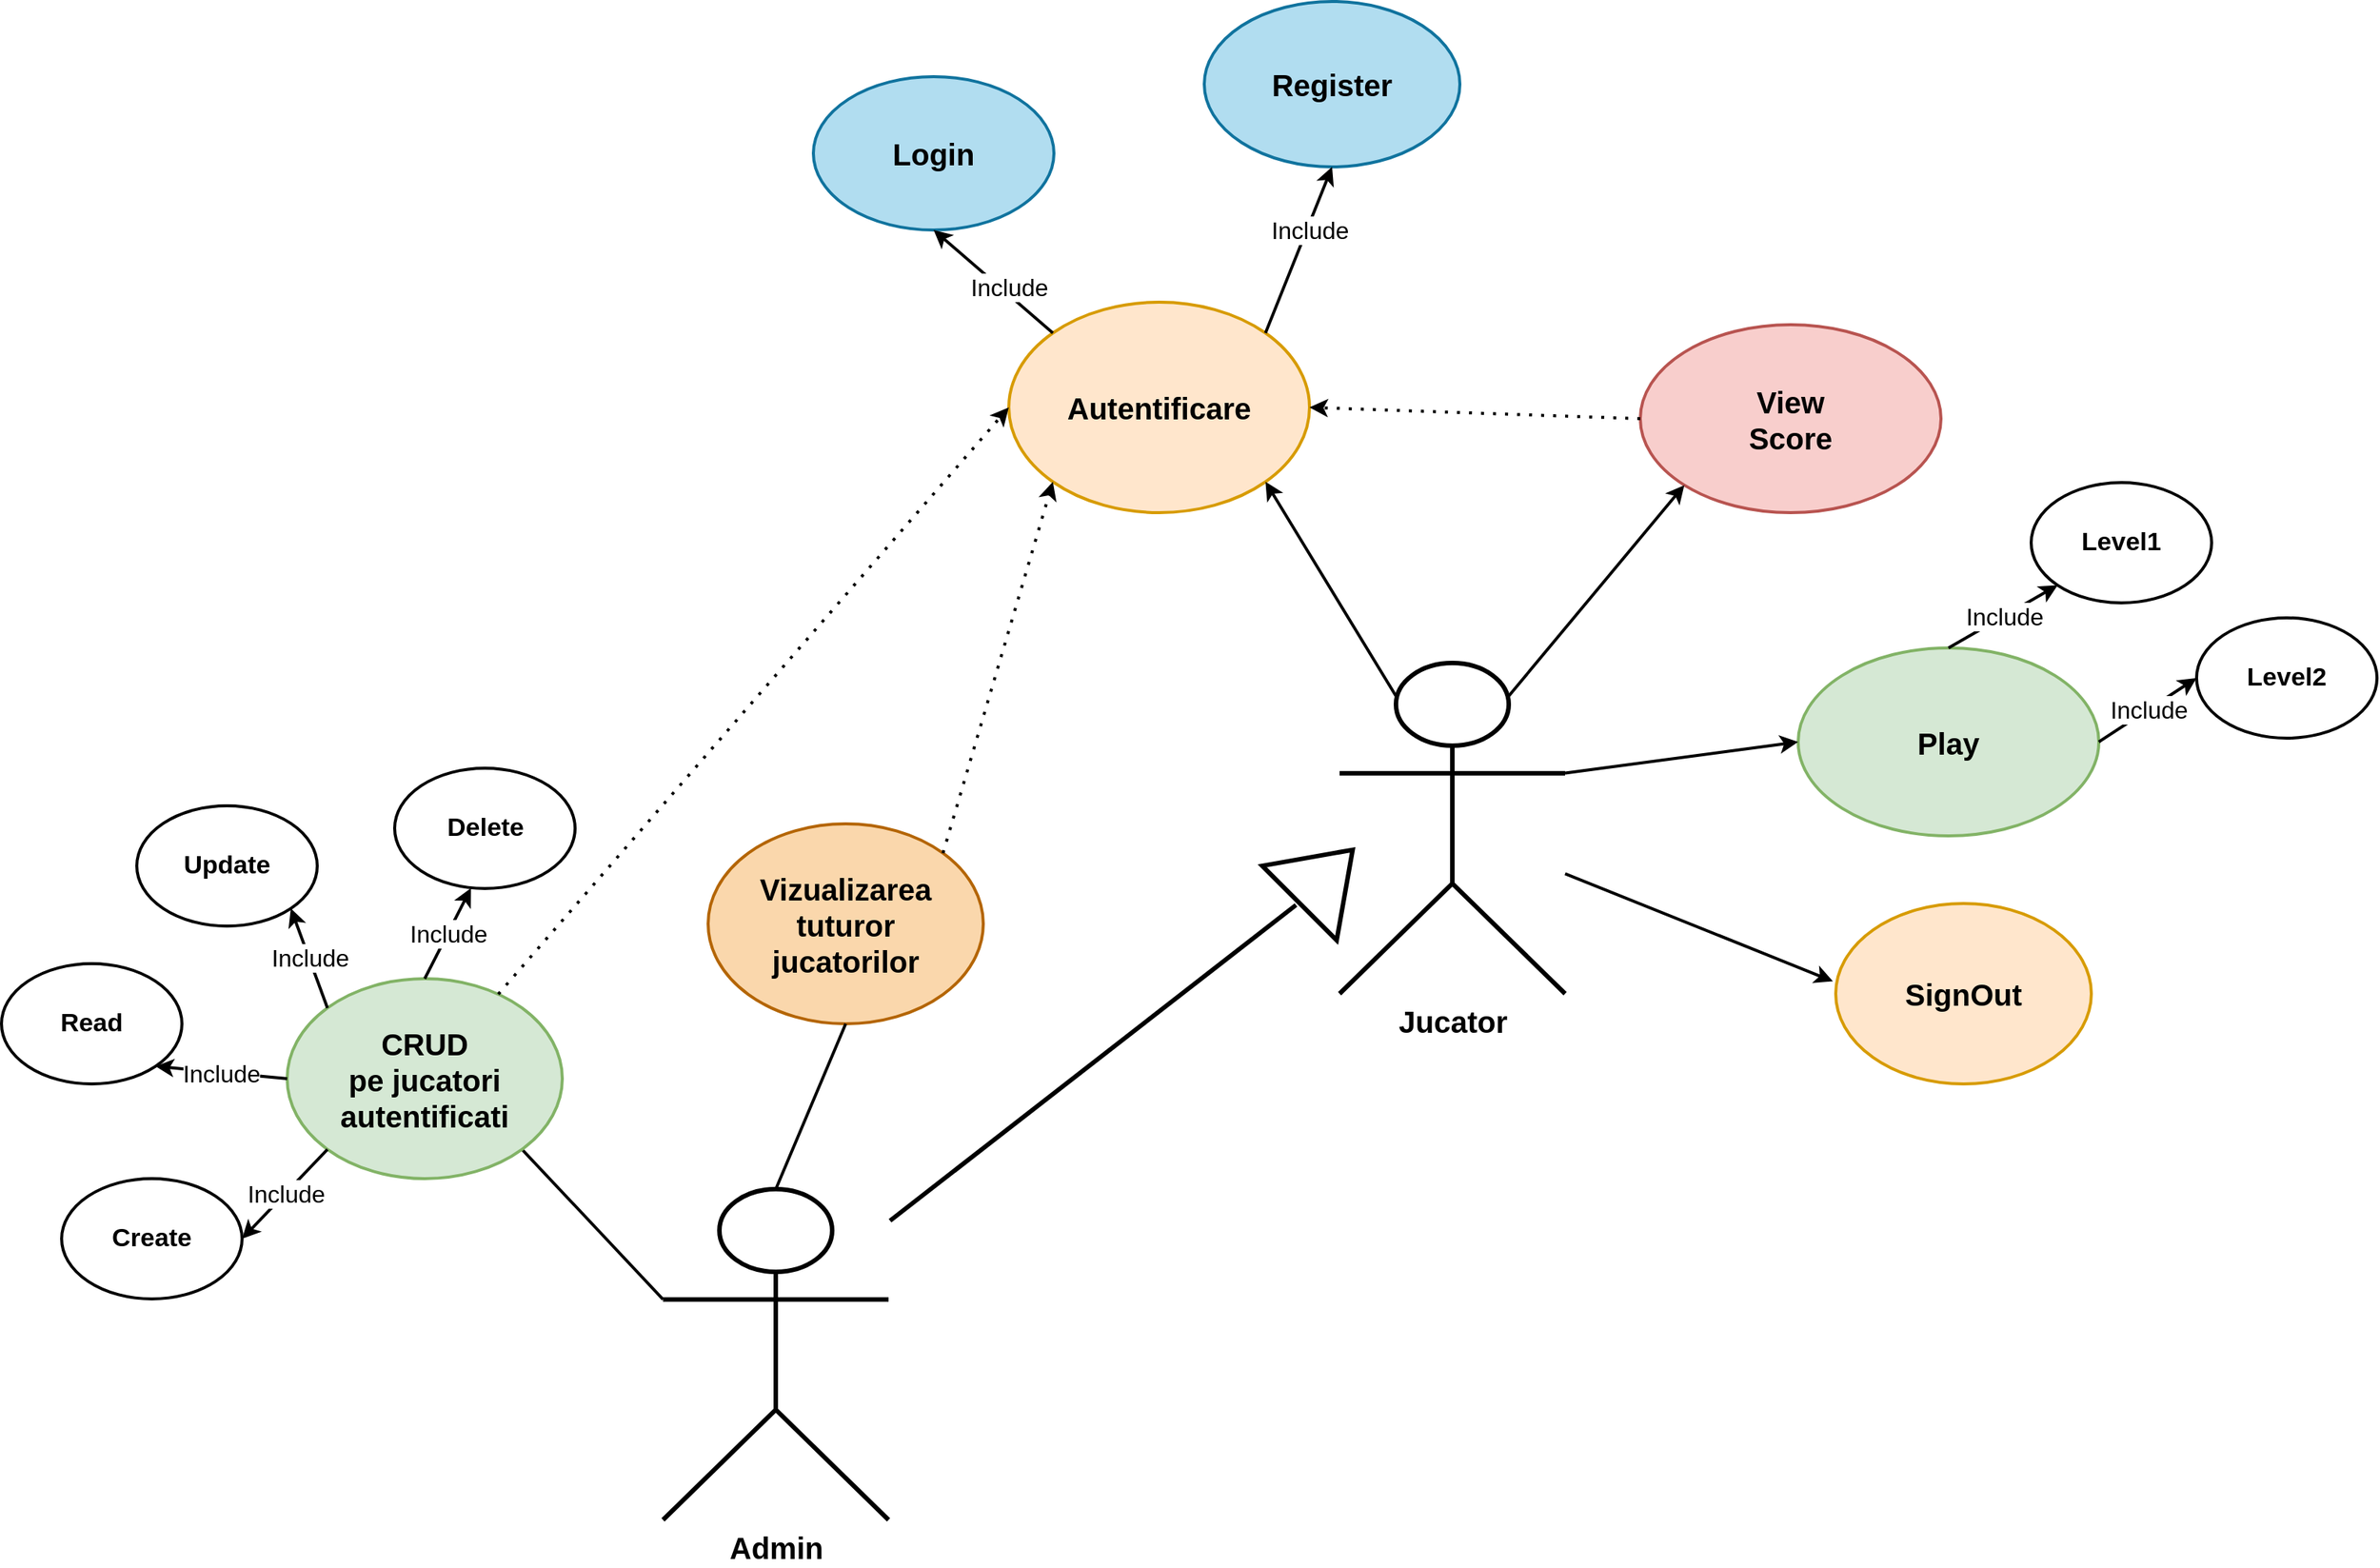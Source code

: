 <mxfile version="24.1.0" type="device">
  <diagram name="Page-1" id="5aYgWoHmdw5vd_5EgVwY">
    <mxGraphModel dx="2537" dy="2140" grid="1" gridSize="10" guides="1" tooltips="1" connect="1" arrows="1" fold="1" page="1" pageScale="1" pageWidth="850" pageHeight="1100" math="0" shadow="0">
      <root>
        <mxCell id="0" />
        <mxCell id="1" parent="0" />
        <mxCell id="Z1W-oi1J6QEhk69JX4Ig-1" value="&lt;font size=&quot;1&quot; style=&quot;&quot;&gt;&lt;b style=&quot;font-size: 20px;&quot;&gt;Jucator&lt;/b&gt;&lt;/font&gt;" style="shape=umlActor;verticalLabelPosition=bottom;verticalAlign=top;html=1;outlineConnect=0;fillColor=none;strokeWidth=3;" parent="1" vertex="1">
          <mxGeometry x="870" y="-170" width="150" height="220" as="geometry" />
        </mxCell>
        <mxCell id="Z1W-oi1J6QEhk69JX4Ig-2" value="&lt;b&gt;&lt;font style=&quot;font-size: 20px;&quot;&gt;Autentificare&lt;/font&gt;&lt;/b&gt;" style="ellipse;whiteSpace=wrap;html=1;fillColor=#ffe6cc;strokeColor=#d79b00;strokeWidth=2;fontSize=15;" parent="1" vertex="1">
          <mxGeometry x="650" y="-410" width="200" height="140" as="geometry" />
        </mxCell>
        <mxCell id="Z1W-oi1J6QEhk69JX4Ig-25" value="" style="endArrow=classic;html=1;rounded=0;entryX=1;entryY=1;entryDx=0;entryDy=0;exitX=0.25;exitY=0.1;exitDx=0;exitDy=0;exitPerimeter=0;strokeWidth=2;endFill=1;" parent="1" source="Z1W-oi1J6QEhk69JX4Ig-1" target="Z1W-oi1J6QEhk69JX4Ig-2" edge="1">
          <mxGeometry width="50" height="50" relative="1" as="geometry">
            <mxPoint x="770" y="-144" as="sourcePoint" />
            <mxPoint x="872" y="-290" as="targetPoint" />
          </mxGeometry>
        </mxCell>
        <mxCell id="Z1W-oi1J6QEhk69JX4Ig-47" value="&lt;font size=&quot;1&quot; style=&quot;&quot;&gt;&lt;b style=&quot;font-size: 20px;&quot;&gt;Admin&lt;/b&gt;&lt;/font&gt;" style="shape=umlActor;verticalLabelPosition=bottom;verticalAlign=top;html=1;outlineConnect=0;fillColor=none;strokeWidth=3;" parent="1" vertex="1">
          <mxGeometry x="420" y="180" width="150" height="220" as="geometry" />
        </mxCell>
        <mxCell id="Z1W-oi1J6QEhk69JX4Ig-54" value="&lt;span style=&quot;font-size: 20px;&quot;&gt;&lt;b&gt;View &lt;br&gt;Score&lt;/b&gt;&lt;/span&gt;" style="ellipse;whiteSpace=wrap;html=1;fillColor=#f8cecc;strokeColor=#b85450;strokeWidth=2;fontSize=15;" parent="1" vertex="1">
          <mxGeometry x="1070" y="-395" width="200" height="125" as="geometry" />
        </mxCell>
        <mxCell id="Z1W-oi1J6QEhk69JX4Ig-63" value="" style="endArrow=classic;html=1;rounded=0;strokeWidth=2;entryX=0;entryY=1;entryDx=0;entryDy=0;endFill=1;exitX=0.75;exitY=0.1;exitDx=0;exitDy=0;exitPerimeter=0;" parent="1" source="Z1W-oi1J6QEhk69JX4Ig-1" target="Z1W-oi1J6QEhk69JX4Ig-54" edge="1">
          <mxGeometry width="50" height="50" relative="1" as="geometry">
            <mxPoint x="1130" y="-160" as="sourcePoint" />
            <mxPoint x="1116" y="-150" as="targetPoint" />
          </mxGeometry>
        </mxCell>
        <mxCell id="Z1W-oi1J6QEhk69JX4Ig-67" value="" style="endArrow=none;html=1;rounded=0;entryX=1;entryY=1;entryDx=0;entryDy=0;strokeWidth=2;exitX=0;exitY=0.333;exitDx=0;exitDy=0;exitPerimeter=0;" parent="1" source="Z1W-oi1J6QEhk69JX4Ig-47" target="Z1W-oi1J6QEhk69JX4Ig-86" edge="1">
          <mxGeometry width="50" height="50" relative="1" as="geometry">
            <mxPoint x="550" y="215" as="sourcePoint" />
            <mxPoint x="372.426" y="88.284" as="targetPoint" />
          </mxGeometry>
        </mxCell>
        <mxCell id="Z1W-oi1J6QEhk69JX4Ig-86" value="&lt;b&gt;&lt;font style=&quot;font-size: 20px;&quot;&gt;CRUD&lt;br&gt;pe jucatori&lt;br&gt;autentificati&lt;br&gt;&lt;/font&gt;&lt;/b&gt;" style="ellipse;whiteSpace=wrap;html=1;strokeWidth=2;fontSize=15;fillColor=#d5e8d4;strokeColor=#82b366;" parent="1" vertex="1">
          <mxGeometry x="170" y="40" width="183" height="133" as="geometry" />
        </mxCell>
        <mxCell id="Z1W-oi1J6QEhk69JX4Ig-94" value="" style="endArrow=none;html=1;rounded=0;strokeWidth=3;" parent="1" edge="1">
          <mxGeometry width="50" height="50" relative="1" as="geometry">
            <mxPoint x="571" y="201" as="sourcePoint" />
            <mxPoint x="841" y="-9" as="targetPoint" />
          </mxGeometry>
        </mxCell>
        <mxCell id="Z1W-oi1J6QEhk69JX4Ig-95" value="" style="triangle;whiteSpace=wrap;html=1;rotation=-45;strokeWidth=3;" parent="1" vertex="1">
          <mxGeometry x="836" y="-63" width="50" height="70" as="geometry" />
        </mxCell>
        <mxCell id="Z1W-oi1J6QEhk69JX4Ig-100" value="&lt;b style=&quot;border-color: var(--border-color);&quot;&gt;&lt;font style=&quot;border-color: var(--border-color); font-size: 17px;&quot;&gt;Read&lt;/font&gt;&lt;/b&gt;" style="ellipse;whiteSpace=wrap;html=1;strokeWidth=2;" parent="1" vertex="1">
          <mxGeometry x="-20" y="30" width="120" height="80" as="geometry" />
        </mxCell>
        <mxCell id="Z1W-oi1J6QEhk69JX4Ig-101" value="" style="endArrow=classic;html=1;rounded=0;exitX=0;exitY=0.5;exitDx=0;exitDy=0;strokeWidth=2;entryX=1;entryY=1;entryDx=0;entryDy=0;" parent="1" source="Z1W-oi1J6QEhk69JX4Ig-86" target="Z1W-oi1J6QEhk69JX4Ig-100" edge="1">
          <mxGeometry relative="1" as="geometry">
            <mxPoint x="193" y="199" as="sourcePoint" />
            <mxPoint x="130" y="63" as="targetPoint" />
          </mxGeometry>
        </mxCell>
        <mxCell id="Z1W-oi1J6QEhk69JX4Ig-102" value="Include" style="edgeLabel;resizable=0;html=1;align=center;verticalAlign=middle;fontSize=16;" parent="Z1W-oi1J6QEhk69JX4Ig-101" connectable="0" vertex="1">
          <mxGeometry relative="1" as="geometry" />
        </mxCell>
        <mxCell id="Z1W-oi1J6QEhk69JX4Ig-103" value="&lt;b style=&quot;border-color: var(--border-color);&quot;&gt;&lt;font style=&quot;border-color: var(--border-color); font-size: 17px;&quot;&gt;Update&lt;/font&gt;&lt;/b&gt;" style="ellipse;whiteSpace=wrap;html=1;strokeWidth=2;" parent="1" vertex="1">
          <mxGeometry x="70" y="-75" width="120" height="80" as="geometry" />
        </mxCell>
        <mxCell id="Z1W-oi1J6QEhk69JX4Ig-104" value="" style="endArrow=classic;html=1;rounded=0;strokeWidth=2;entryX=1;entryY=1;entryDx=0;entryDy=0;exitX=0;exitY=0;exitDx=0;exitDy=0;" parent="1" source="Z1W-oi1J6QEhk69JX4Ig-86" target="Z1W-oi1J6QEhk69JX4Ig-103" edge="1">
          <mxGeometry relative="1" as="geometry">
            <mxPoint x="253" y="119" as="sourcePoint" />
            <mxPoint x="190" y="-17" as="targetPoint" />
          </mxGeometry>
        </mxCell>
        <mxCell id="Z1W-oi1J6QEhk69JX4Ig-105" value="Include" style="edgeLabel;resizable=0;html=1;align=center;verticalAlign=middle;fontSize=16;" parent="Z1W-oi1J6QEhk69JX4Ig-104" connectable="0" vertex="1">
          <mxGeometry relative="1" as="geometry" />
        </mxCell>
        <mxCell id="Z1W-oi1J6QEhk69JX4Ig-106" value="&lt;b style=&quot;border-color: var(--border-color);&quot;&gt;&lt;font style=&quot;border-color: var(--border-color); font-size: 17px;&quot;&gt;Delete&lt;/font&gt;&lt;/b&gt;" style="ellipse;whiteSpace=wrap;html=1;strokeWidth=2;" parent="1" vertex="1">
          <mxGeometry x="241.5" y="-100" width="120" height="80" as="geometry" />
        </mxCell>
        <mxCell id="Z1W-oi1J6QEhk69JX4Ig-107" value="" style="endArrow=classic;html=1;rounded=0;exitX=0.5;exitY=0;exitDx=0;exitDy=0;strokeWidth=2;entryX=0.423;entryY=0.997;entryDx=0;entryDy=0;entryPerimeter=0;" parent="1" source="Z1W-oi1J6QEhk69JX4Ig-86" target="Z1W-oi1J6QEhk69JX4Ig-106" edge="1">
          <mxGeometry relative="1" as="geometry">
            <mxPoint x="396" y="111" as="sourcePoint" />
            <mxPoint x="333" y="-25" as="targetPoint" />
          </mxGeometry>
        </mxCell>
        <mxCell id="Z1W-oi1J6QEhk69JX4Ig-108" value="Include" style="edgeLabel;resizable=0;html=1;align=center;verticalAlign=middle;fontSize=16;" parent="Z1W-oi1J6QEhk69JX4Ig-107" connectable="0" vertex="1">
          <mxGeometry relative="1" as="geometry" />
        </mxCell>
        <mxCell id="Z1W-oi1J6QEhk69JX4Ig-109" value="&lt;b&gt;&lt;font style=&quot;font-size: 17px;&quot;&gt;Create&lt;/font&gt;&lt;/b&gt;" style="ellipse;whiteSpace=wrap;html=1;strokeWidth=2;" parent="1" vertex="1">
          <mxGeometry x="20" y="173" width="120" height="80" as="geometry" />
        </mxCell>
        <mxCell id="Z1W-oi1J6QEhk69JX4Ig-110" value="" style="endArrow=classic;html=1;rounded=0;exitX=0;exitY=1;exitDx=0;exitDy=0;strokeWidth=2;entryX=1;entryY=0.5;entryDx=0;entryDy=0;" parent="1" source="Z1W-oi1J6QEhk69JX4Ig-86" target="Z1W-oi1J6QEhk69JX4Ig-109" edge="1">
          <mxGeometry relative="1" as="geometry">
            <mxPoint x="243" y="279" as="sourcePoint" />
            <mxPoint x="180" y="143" as="targetPoint" />
          </mxGeometry>
        </mxCell>
        <mxCell id="Z1W-oi1J6QEhk69JX4Ig-111" value="Include" style="edgeLabel;resizable=0;html=1;align=center;verticalAlign=middle;fontSize=16;" parent="Z1W-oi1J6QEhk69JX4Ig-110" connectable="0" vertex="1">
          <mxGeometry relative="1" as="geometry" />
        </mxCell>
        <mxCell id="Z1W-oi1J6QEhk69JX4Ig-118" value="&lt;b&gt;&lt;font style=&quot;font-size: 20px;&quot;&gt;Vizualizarea&lt;br&gt;tuturor&lt;br&gt;jucatorilor&lt;br&gt;&lt;/font&gt;&lt;/b&gt;" style="ellipse;whiteSpace=wrap;html=1;strokeWidth=2;fontSize=15;fillColor=#fad7ac;strokeColor=#b46504;" parent="1" vertex="1">
          <mxGeometry x="450" y="-63" width="183" height="133" as="geometry" />
        </mxCell>
        <mxCell id="Z1W-oi1J6QEhk69JX4Ig-131" value="" style="endArrow=none;html=1;rounded=0;entryX=0.5;entryY=1;entryDx=0;entryDy=0;strokeWidth=2;exitX=0.5;exitY=0;exitDx=0;exitDy=0;exitPerimeter=0;" parent="1" source="Z1W-oi1J6QEhk69JX4Ig-47" target="Z1W-oi1J6QEhk69JX4Ig-118" edge="1">
          <mxGeometry width="50" height="50" relative="1" as="geometry">
            <mxPoint x="340" y="290" as="sourcePoint" />
            <mxPoint x="303" y="413" as="targetPoint" />
          </mxGeometry>
        </mxCell>
        <mxCell id="Z1W-oi1J6QEhk69JX4Ig-132" value="" style="endArrow=classic;dashed=1;html=1;dashPattern=1 3;strokeWidth=2;rounded=0;endFill=1;entryX=0;entryY=0.5;entryDx=0;entryDy=0;" parent="1" source="Z1W-oi1J6QEhk69JX4Ig-86" target="Z1W-oi1J6QEhk69JX4Ig-2" edge="1">
          <mxGeometry width="50" height="50" relative="1" as="geometry">
            <mxPoint x="540" y="70" as="sourcePoint" />
            <mxPoint x="770" y="-270" as="targetPoint" />
          </mxGeometry>
        </mxCell>
        <mxCell id="Z1W-oi1J6QEhk69JX4Ig-135" value="&lt;span style=&quot;font-size: 20px;&quot;&gt;&lt;b&gt;Login&lt;/b&gt;&lt;/span&gt;" style="ellipse;whiteSpace=wrap;html=1;fillColor=#b1ddf0;strokeColor=#10739e;strokeWidth=2;fontSize=15;" parent="1" vertex="1">
          <mxGeometry x="520" y="-560" width="160" height="102" as="geometry" />
        </mxCell>
        <mxCell id="Z1W-oi1J6QEhk69JX4Ig-136" value="&lt;span style=&quot;font-size: 20px;&quot;&gt;&lt;b&gt;Register&lt;/b&gt;&lt;/span&gt;" style="ellipse;whiteSpace=wrap;html=1;fillColor=#b1ddf0;strokeColor=#10739e;strokeWidth=2;fontSize=15;" parent="1" vertex="1">
          <mxGeometry x="780" y="-610" width="170" height="110" as="geometry" />
        </mxCell>
        <mxCell id="Z1W-oi1J6QEhk69JX4Ig-137" value="" style="endArrow=classic;html=1;rounded=0;entryX=0.5;entryY=1;entryDx=0;entryDy=0;exitX=0;exitY=0;exitDx=0;exitDy=0;strokeWidth=2;endFill=1;" parent="1" source="Z1W-oi1J6QEhk69JX4Ig-2" target="Z1W-oi1J6QEhk69JX4Ig-135" edge="1">
          <mxGeometry width="50" height="50" relative="1" as="geometry">
            <mxPoint x="707" y="-377" as="sourcePoint" />
            <mxPoint x="620" y="-520" as="targetPoint" />
          </mxGeometry>
        </mxCell>
        <mxCell id="Z1W-oi1J6QEhk69JX4Ig-138" value="" style="endArrow=classic;html=1;rounded=0;entryX=0.5;entryY=1;entryDx=0;entryDy=0;exitX=1;exitY=0;exitDx=0;exitDy=0;strokeWidth=2;endFill=1;" parent="1" source="Z1W-oi1J6QEhk69JX4Ig-2" target="Z1W-oi1J6QEhk69JX4Ig-136" edge="1">
          <mxGeometry width="50" height="50" relative="1" as="geometry">
            <mxPoint x="850" y="-369" as="sourcePoint" />
            <mxPoint x="771" y="-500" as="targetPoint" />
          </mxGeometry>
        </mxCell>
        <mxCell id="Z1W-oi1J6QEhk69JX4Ig-140" value="" style="endArrow=classic;dashed=1;html=1;dashPattern=1 3;strokeWidth=2;rounded=0;endFill=1;entryX=0;entryY=1;entryDx=0;entryDy=0;exitX=1;exitY=0;exitDx=0;exitDy=0;" parent="1" source="Z1W-oi1J6QEhk69JX4Ig-118" target="Z1W-oi1J6QEhk69JX4Ig-2" edge="1">
          <mxGeometry width="50" height="50" relative="1" as="geometry">
            <mxPoint x="290" y="300" as="sourcePoint" />
            <mxPoint x="623" y="-100" as="targetPoint" />
          </mxGeometry>
        </mxCell>
        <mxCell id="6xZjxzwclZcAjwi2zkKI-1" value="&lt;span style=&quot;font-size: 20px;&quot;&gt;&lt;b&gt;Play&lt;/b&gt;&lt;/span&gt;" style="ellipse;whiteSpace=wrap;html=1;fillColor=#d5e8d4;strokeColor=#82b366;strokeWidth=2;fontSize=15;" parent="1" vertex="1">
          <mxGeometry x="1175" y="-180" width="200" height="125" as="geometry" />
        </mxCell>
        <mxCell id="6xZjxzwclZcAjwi2zkKI-2" value="" style="endArrow=classic;html=1;rounded=0;strokeWidth=2;entryX=0;entryY=0.5;entryDx=0;entryDy=0;endFill=1;exitX=1;exitY=0.333;exitDx=0;exitDy=0;exitPerimeter=0;" parent="1" source="Z1W-oi1J6QEhk69JX4Ig-1" target="6xZjxzwclZcAjwi2zkKI-1" edge="1">
          <mxGeometry width="50" height="50" relative="1" as="geometry">
            <mxPoint x="993" y="-138" as="sourcePoint" />
            <mxPoint x="1109" y="-279" as="targetPoint" />
          </mxGeometry>
        </mxCell>
        <mxCell id="6xZjxzwclZcAjwi2zkKI-3" value="" style="endArrow=classic;dashed=1;html=1;dashPattern=1 3;strokeWidth=2;rounded=0;endFill=1;entryX=1;entryY=0.5;entryDx=0;entryDy=0;exitX=0;exitY=0.5;exitDx=0;exitDy=0;" parent="1" source="Z1W-oi1J6QEhk69JX4Ig-54" target="Z1W-oi1J6QEhk69JX4Ig-2" edge="1">
          <mxGeometry width="50" height="50" relative="1" as="geometry">
            <mxPoint x="910" y="-63" as="sourcePoint" />
            <mxPoint x="982" y="-311" as="targetPoint" />
          </mxGeometry>
        </mxCell>
        <mxCell id="6xZjxzwclZcAjwi2zkKI-5" value="Include" style="edgeLabel;resizable=0;html=1;align=center;verticalAlign=middle;fontSize=16;" parent="1" connectable="0" vertex="1">
          <mxGeometry x="650.002" y="-419.995" as="geometry" />
        </mxCell>
        <mxCell id="6xZjxzwclZcAjwi2zkKI-7" value="Include" style="edgeLabel;resizable=0;html=1;align=center;verticalAlign=middle;fontSize=16;" parent="1" connectable="0" vertex="1">
          <mxGeometry x="850.002" y="-457.995" as="geometry" />
        </mxCell>
        <mxCell id="MWqLkbgstW4Zn2vcqxgq-1" value="&lt;b style=&quot;border-color: var(--border-color);&quot;&gt;&lt;font style=&quot;border-color: var(--border-color); font-size: 17px;&quot;&gt;Level1&lt;/font&gt;&lt;/b&gt;" style="ellipse;whiteSpace=wrap;html=1;strokeWidth=2;" vertex="1" parent="1">
          <mxGeometry x="1330" y="-290" width="120" height="80" as="geometry" />
        </mxCell>
        <mxCell id="MWqLkbgstW4Zn2vcqxgq-2" value="" style="endArrow=classic;html=1;rounded=0;exitX=0.5;exitY=0;exitDx=0;exitDy=0;strokeWidth=2;entryX=0;entryY=1;entryDx=0;entryDy=0;" edge="1" parent="1" source="6xZjxzwclZcAjwi2zkKI-1" target="MWqLkbgstW4Zn2vcqxgq-1">
          <mxGeometry relative="1" as="geometry">
            <mxPoint x="1410" y="-210" as="sourcePoint" />
            <mxPoint x="1440" y="-270" as="targetPoint" />
          </mxGeometry>
        </mxCell>
        <mxCell id="MWqLkbgstW4Zn2vcqxgq-3" value="Include" style="edgeLabel;resizable=0;html=1;align=center;verticalAlign=middle;fontSize=16;" connectable="0" vertex="1" parent="MWqLkbgstW4Zn2vcqxgq-2">
          <mxGeometry relative="1" as="geometry" />
        </mxCell>
        <mxCell id="MWqLkbgstW4Zn2vcqxgq-7" value="&lt;b style=&quot;border-color: var(--border-color);&quot;&gt;&lt;font style=&quot;border-color: var(--border-color); font-size: 17px;&quot;&gt;Level2&lt;/font&gt;&lt;/b&gt;" style="ellipse;whiteSpace=wrap;html=1;strokeWidth=2;" vertex="1" parent="1">
          <mxGeometry x="1440" y="-200" width="120" height="80" as="geometry" />
        </mxCell>
        <mxCell id="MWqLkbgstW4Zn2vcqxgq-8" value="" style="endArrow=classic;html=1;rounded=0;exitX=1;exitY=0.5;exitDx=0;exitDy=0;strokeWidth=2;entryX=0;entryY=0.5;entryDx=0;entryDy=0;" edge="1" parent="1" target="MWqLkbgstW4Zn2vcqxgq-7" source="6xZjxzwclZcAjwi2zkKI-1">
          <mxGeometry relative="1" as="geometry">
            <mxPoint x="1440" y="-130" as="sourcePoint" />
            <mxPoint x="1550" y="-200" as="targetPoint" />
          </mxGeometry>
        </mxCell>
        <mxCell id="MWqLkbgstW4Zn2vcqxgq-9" value="Include" style="edgeLabel;resizable=0;html=1;align=center;verticalAlign=middle;fontSize=16;" connectable="0" vertex="1" parent="MWqLkbgstW4Zn2vcqxgq-8">
          <mxGeometry relative="1" as="geometry" />
        </mxCell>
        <mxCell id="MWqLkbgstW4Zn2vcqxgq-10" value="&lt;b&gt;&lt;font style=&quot;font-size: 20px;&quot;&gt;SignOut&lt;/font&gt;&lt;/b&gt;" style="ellipse;whiteSpace=wrap;html=1;fillColor=#ffe6cc;strokeColor=#d79b00;strokeWidth=2;fontSize=15;" vertex="1" parent="1">
          <mxGeometry x="1200" y="-10" width="170" height="120" as="geometry" />
        </mxCell>
        <mxCell id="MWqLkbgstW4Zn2vcqxgq-11" value="" style="endArrow=classic;html=1;rounded=0;strokeWidth=2;entryX=-0.011;entryY=0.431;entryDx=0;entryDy=0;endFill=1;entryPerimeter=0;" edge="1" parent="1" source="Z1W-oi1J6QEhk69JX4Ig-1" target="MWqLkbgstW4Zn2vcqxgq-10">
          <mxGeometry width="50" height="50" relative="1" as="geometry">
            <mxPoint x="1030" y="-87" as="sourcePoint" />
            <mxPoint x="1185" y="-107" as="targetPoint" />
          </mxGeometry>
        </mxCell>
      </root>
    </mxGraphModel>
  </diagram>
</mxfile>
